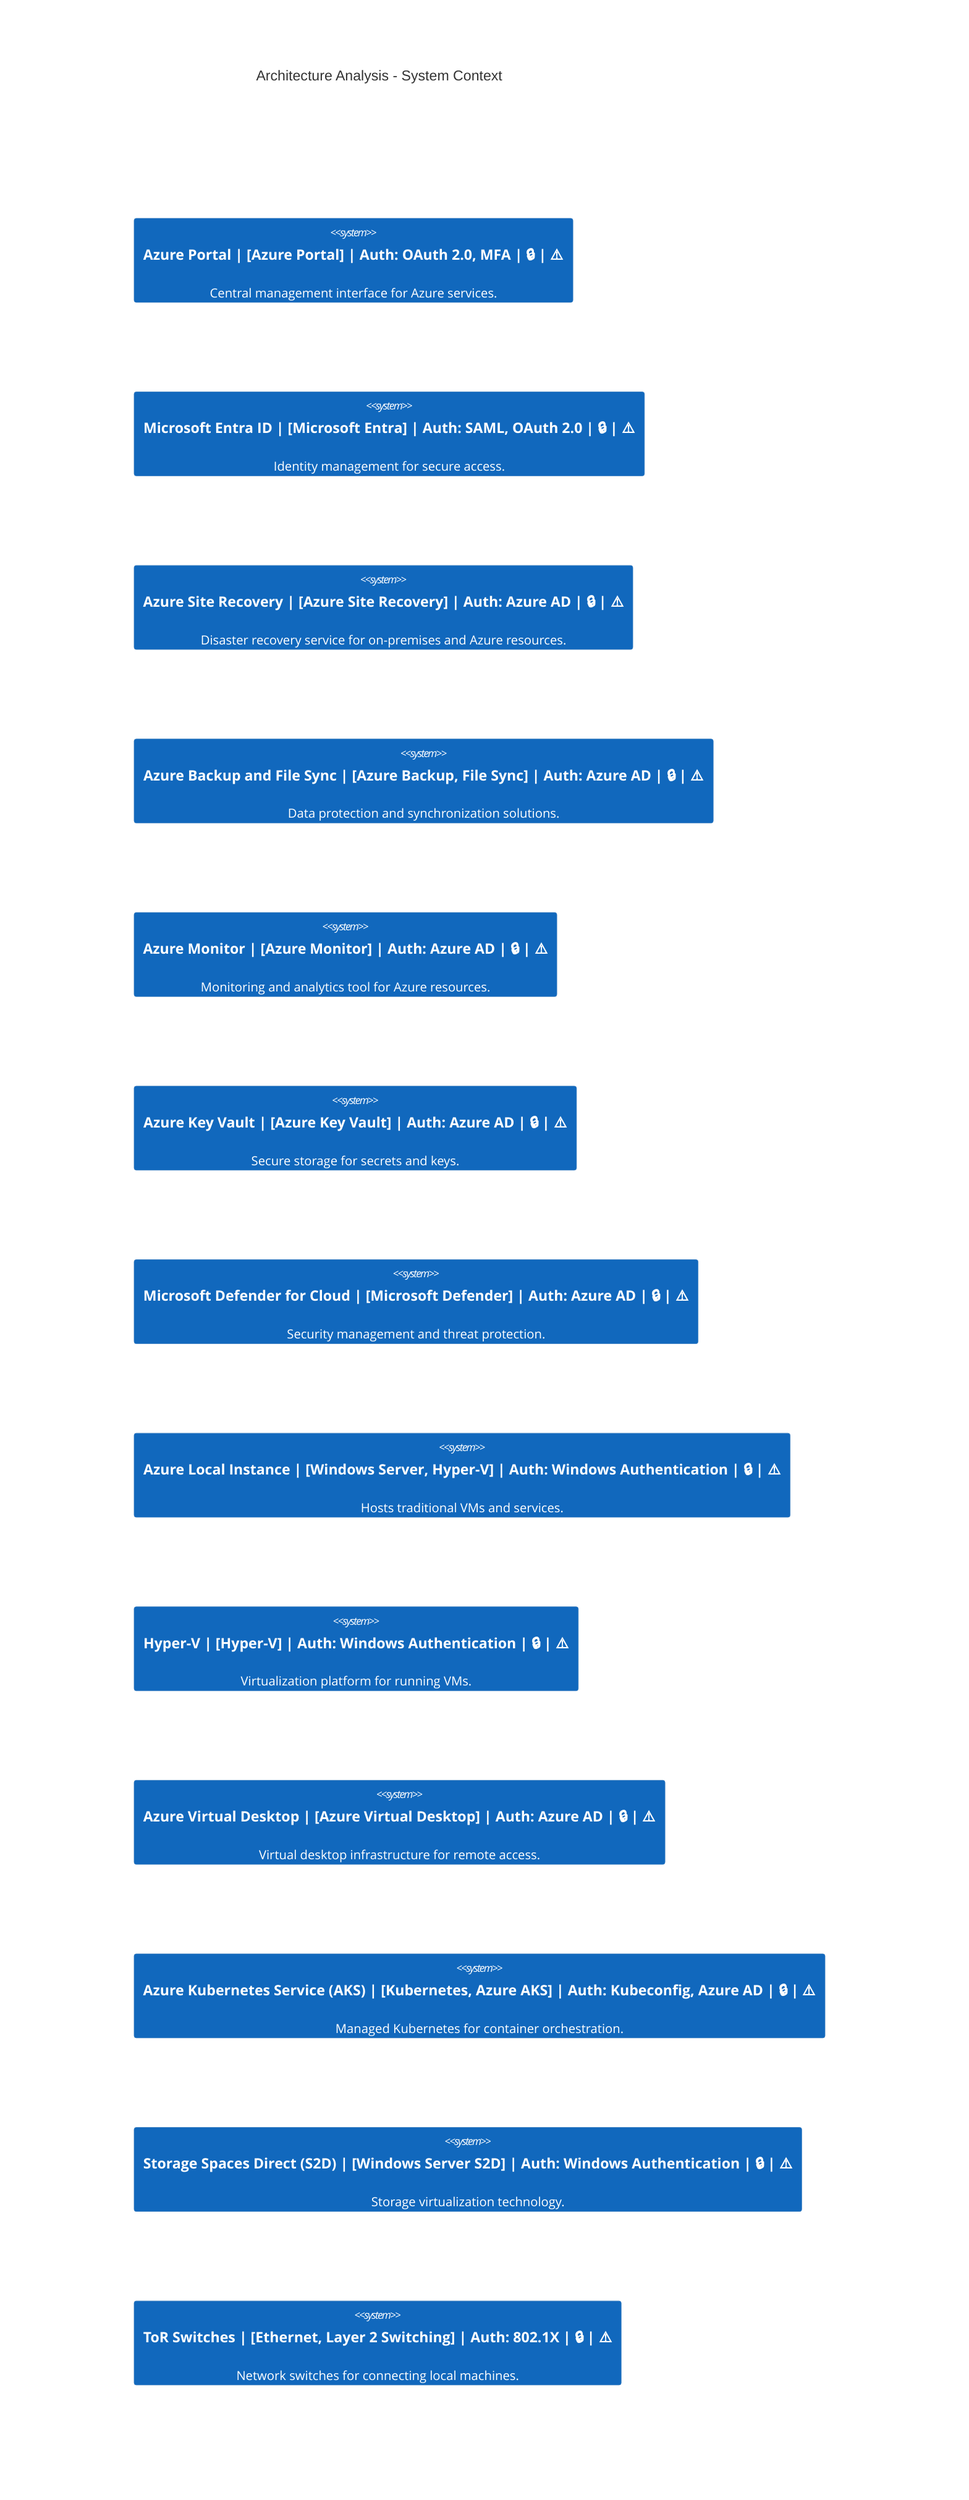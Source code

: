 C4Context
    title Architecture Analysis - System Context
    System(Azure_Portal, "Azure Portal | [Azure Portal] | Auth: OAuth 2.0, MFA | 🔒 | ⚠️", "Central management interface for Azure services.")
    System(Microsoft_Entra_ID, "Microsoft Entra ID | [Microsoft Entra] | Auth: SAML, OAuth 2.0 | 🔒 | ⚠️", "Identity management for secure access.")
    System(Azure_Site_Recovery, "Azure Site Recovery | [Azure Site Recovery] | Auth: Azure AD | 🔒 | ⚠️", "Disaster recovery service for on-premises and Azure resources.")
    System(Azure_Backup_and_File_Sync, "Azure Backup and File Sync | [Azure Backup, File Sync] | Auth: Azure AD | 🔒 | ⚠️", "Data protection and synchronization solutions.")
    System(Azure_Monitor, "Azure Monitor | [Azure Monitor] | Auth: Azure AD | 🔒 | ⚠️", "Monitoring and analytics tool for Azure resources.")
    System(Azure_Key_Vault, "Azure Key Vault | [Azure Key Vault] | Auth: Azure AD | 🔒 | ⚠️", "Secure storage for secrets and keys.")
    System(Microsoft_Defender_for_Cloud, "Microsoft Defender for Cloud | [Microsoft Defender] | Auth: Azure AD | 🔒 | ⚠️", "Security management and threat protection.")
    System(Azure_Local_Instance, "Azure Local Instance | [Windows Server, Hyper-V] | Auth: Windows Authentication | 🔒 | ⚠️", "Hosts traditional VMs and services.")
    System(Hyper_V, "Hyper-V | [Hyper-V] | Auth: Windows Authentication | 🔒 | ⚠️", "Virtualization platform for running VMs.")
    System(Azure_Virtual_Desktop, "Azure Virtual Desktop | [Azure Virtual Desktop] | Auth: Azure AD | 🔒 | ⚠️", "Virtual desktop infrastructure for remote access.")
    System(Azure_Kubernetes_Service__AKS_, "Azure Kubernetes Service (AKS) | [Kubernetes, Azure AKS] | Auth: Kubeconfig, Azure AD | 🔒 | ⚠️", "Managed Kubernetes for container orchestration.")
    System(Storage_Spaces_Direct__S2D_, "Storage Spaces Direct (S2D) | [Windows Server S2D] | Auth: Windows Authentication | 🔒 | ⚠️", "Storage virtualization technology.")
    System(ToR_Switches, "ToR Switches | [Ethernet, Layer 2 Switching] | Auth: 802.1X | 🔒 | ⚠️", "Network switches for connecting local machines.")
